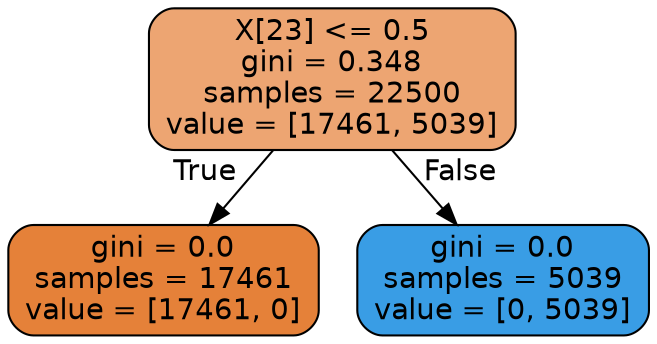 digraph Tree {
node [shape=box, style="filled, rounded", color="black", fontname=helvetica] ;
edge [fontname=helvetica] ;
0 [label="X[23] <= 0.5\ngini = 0.348\nsamples = 22500\nvalue = [17461, 5039]", fillcolor="#e58139b5"] ;
1 [label="gini = 0.0\nsamples = 17461\nvalue = [17461, 0]", fillcolor="#e58139ff"] ;
0 -> 1 [labeldistance=2.5, labelangle=45, headlabel="True"] ;
2 [label="gini = 0.0\nsamples = 5039\nvalue = [0, 5039]", fillcolor="#399de5ff"] ;
0 -> 2 [labeldistance=2.5, labelangle=-45, headlabel="False"] ;
}